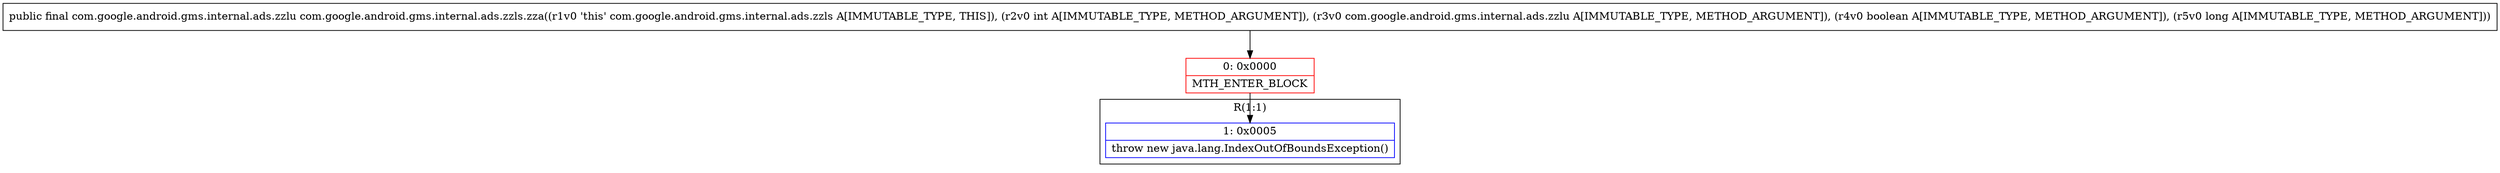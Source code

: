 digraph "CFG forcom.google.android.gms.internal.ads.zzls.zza(ILcom\/google\/android\/gms\/internal\/ads\/zzlu;ZJ)Lcom\/google\/android\/gms\/internal\/ads\/zzlu;" {
subgraph cluster_Region_637990486 {
label = "R(1:1)";
node [shape=record,color=blue];
Node_1 [shape=record,label="{1\:\ 0x0005|throw new java.lang.IndexOutOfBoundsException()\l}"];
}
Node_0 [shape=record,color=red,label="{0\:\ 0x0000|MTH_ENTER_BLOCK\l}"];
MethodNode[shape=record,label="{public final com.google.android.gms.internal.ads.zzlu com.google.android.gms.internal.ads.zzls.zza((r1v0 'this' com.google.android.gms.internal.ads.zzls A[IMMUTABLE_TYPE, THIS]), (r2v0 int A[IMMUTABLE_TYPE, METHOD_ARGUMENT]), (r3v0 com.google.android.gms.internal.ads.zzlu A[IMMUTABLE_TYPE, METHOD_ARGUMENT]), (r4v0 boolean A[IMMUTABLE_TYPE, METHOD_ARGUMENT]), (r5v0 long A[IMMUTABLE_TYPE, METHOD_ARGUMENT])) }"];
MethodNode -> Node_0;
Node_0 -> Node_1;
}

